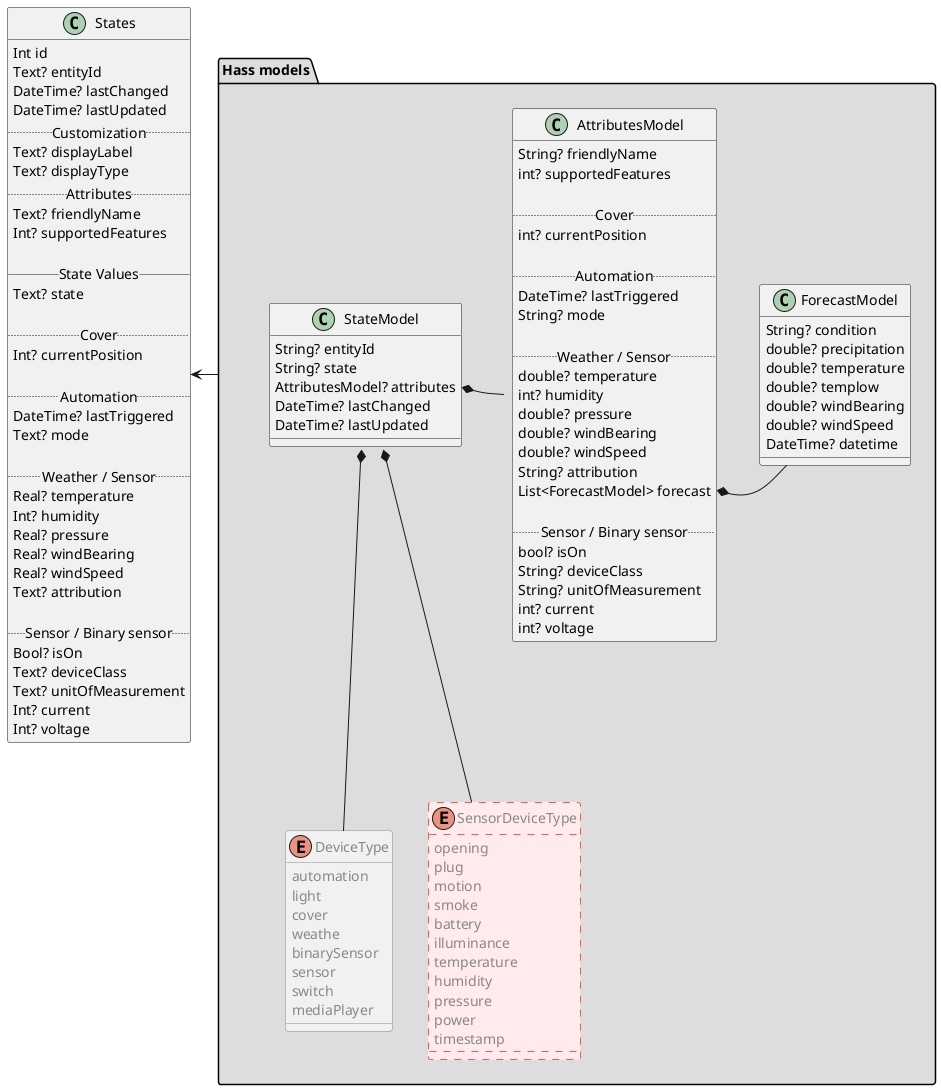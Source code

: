 @startuml states-models

class States {
  Int id
  Text? entityId
  DateTime? lastChanged
  DateTime? lastUpdated
  .. Customization ..
  Text? displayLabel
  Text? displayType
  .. Attributes ..
  Text? friendlyName
  Int? supportedFeatures

  __ State Values __
  Text? state

  .. Cover ..
  Int? currentPosition

  .. Automation ..
  DateTime? lastTriggered
  Text? mode

  .. Weather / Sensor ..
  Real? temperature
  Int? humidity
  Real? pressure
  Real? windBearing
  Real? windSpeed
  Text? attribution

  .. Sensor / Binary sensor ..
  Bool? isOn
  Text? deviceClass
  Text? unitOfMeasurement
  Int? current
  Int? voltage
}

package "Hass models" as hassPackage #DDDDDD {

  class StateModel {
    String? entityId
    String? state
    AttributesModel? attributes
    DateTime? lastChanged
    DateTime? lastUpdated
  }

  class AttributesModel {
    String? friendlyName
    int? supportedFeatures

    .. Cover ..
    int? currentPosition

    .. Automation ..
    DateTime? lastTriggered
    String? mode

    .. Weather / Sensor ..
    double? temperature
    int? humidity
    double? pressure
    double? windBearing
    double? windSpeed
    String? attribution
    List<ForecastModel> forecast

    .. Sensor / Binary sensor ..
    bool? isOn
    String? deviceClass
    String? unitOfMeasurement
    int? current
    int? voltage
  }

  class ForecastModel {
    String? condition
    double? precipitation
    double? temperature
    double? templow
    double? windBearing
    double? windSpeed
    DateTime? datetime
  }

  enum DeviceType #text:888888 ##888888 {
    automation
    light
    cover
    weathe
    binarySensor
    sensor
    switch
    mediaPlayer
  }

  enum SensorDeviceType #FFEBEE;text:888888 ##[dashed]F25D50 {
    opening
    plug
    motion
    smoke
    battery
    illuminance
    temperature
    humidity
    pressure
    power
    timestamp
  }

  StateModel::attributes *-right- AttributesModel
  AttributesModel::forecast *-right- ForecastModel
  StateModel *-down- DeviceType
  StateModel *-down- SensorDeviceType

}

hassPackage -left-> States

@enduml